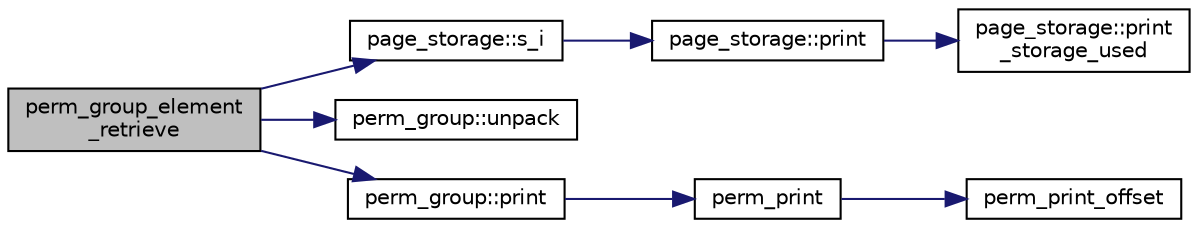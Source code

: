 digraph "perm_group_element_retrieve"
{
  edge [fontname="Helvetica",fontsize="10",labelfontname="Helvetica",labelfontsize="10"];
  node [fontname="Helvetica",fontsize="10",shape=record];
  rankdir="LR";
  Node8635 [label="perm_group_element\l_retrieve",height=0.2,width=0.4,color="black", fillcolor="grey75", style="filled", fontcolor="black"];
  Node8635 -> Node8636 [color="midnightblue",fontsize="10",style="solid",fontname="Helvetica"];
  Node8636 [label="page_storage::s_i",height=0.2,width=0.4,color="black", fillcolor="white", style="filled",URL="$dc/d72/classpage__storage.html#aab89cc6a99b0a56d04255ae00e9a0849"];
  Node8636 -> Node8637 [color="midnightblue",fontsize="10",style="solid",fontname="Helvetica"];
  Node8637 [label="page_storage::print",height=0.2,width=0.4,color="black", fillcolor="white", style="filled",URL="$dc/d72/classpage__storage.html#a61e349f7431f6e16328bcfbc7e1d5633"];
  Node8637 -> Node8638 [color="midnightblue",fontsize="10",style="solid",fontname="Helvetica"];
  Node8638 [label="page_storage::print\l_storage_used",height=0.2,width=0.4,color="black", fillcolor="white", style="filled",URL="$dc/d72/classpage__storage.html#a719dd1f54fd300fbc94ca2b750ed4508"];
  Node8635 -> Node8639 [color="midnightblue",fontsize="10",style="solid",fontname="Helvetica"];
  Node8639 [label="perm_group::unpack",height=0.2,width=0.4,color="black", fillcolor="white", style="filled",URL="$df/d0a/classperm__group.html#a78c7375293191bb34de69dc54a99e4ff"];
  Node8635 -> Node8640 [color="midnightblue",fontsize="10",style="solid",fontname="Helvetica"];
  Node8640 [label="perm_group::print",height=0.2,width=0.4,color="black", fillcolor="white", style="filled",URL="$df/d0a/classperm__group.html#af23c8538a48ea66019b7c5a4223b9bea"];
  Node8640 -> Node8641 [color="midnightblue",fontsize="10",style="solid",fontname="Helvetica"];
  Node8641 [label="perm_print",height=0.2,width=0.4,color="black", fillcolor="white", style="filled",URL="$d2/d7c/combinatorics_8_c.html#a2c7eee1361109e8c5b94921589815194"];
  Node8641 -> Node8642 [color="midnightblue",fontsize="10",style="solid",fontname="Helvetica"];
  Node8642 [label="perm_print_offset",height=0.2,width=0.4,color="black", fillcolor="white", style="filled",URL="$d2/d7c/combinatorics_8_c.html#ab87deef2ba9e4d2ce386a19eeaffecf3"];
}
